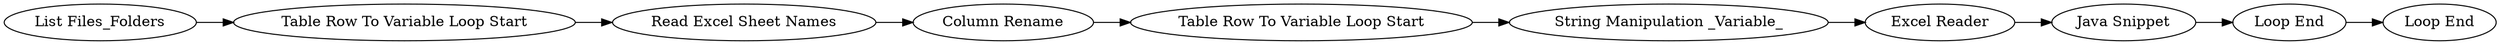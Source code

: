 digraph {
	630 -> 619
	619 -> 631
	615 -> 629
	612 -> 613
	614 -> 628
	629 -> 616
	628 -> 615
	616 -> 630
	613 -> 614
	615 [label="Table Row To Variable Loop Start"]
	613 [label="Table Row To Variable Loop Start"]
	628 [label="Column Rename"]
	630 [label="Java Snippet"]
	629 [label="String Manipulation _Variable_"]
	616 [label="Excel Reader"]
	631 [label="Loop End"]
	612 [label="List Files_Folders"]
	619 [label="Loop End"]
	614 [label="Read Excel Sheet Names"]
	rankdir=LR
}
